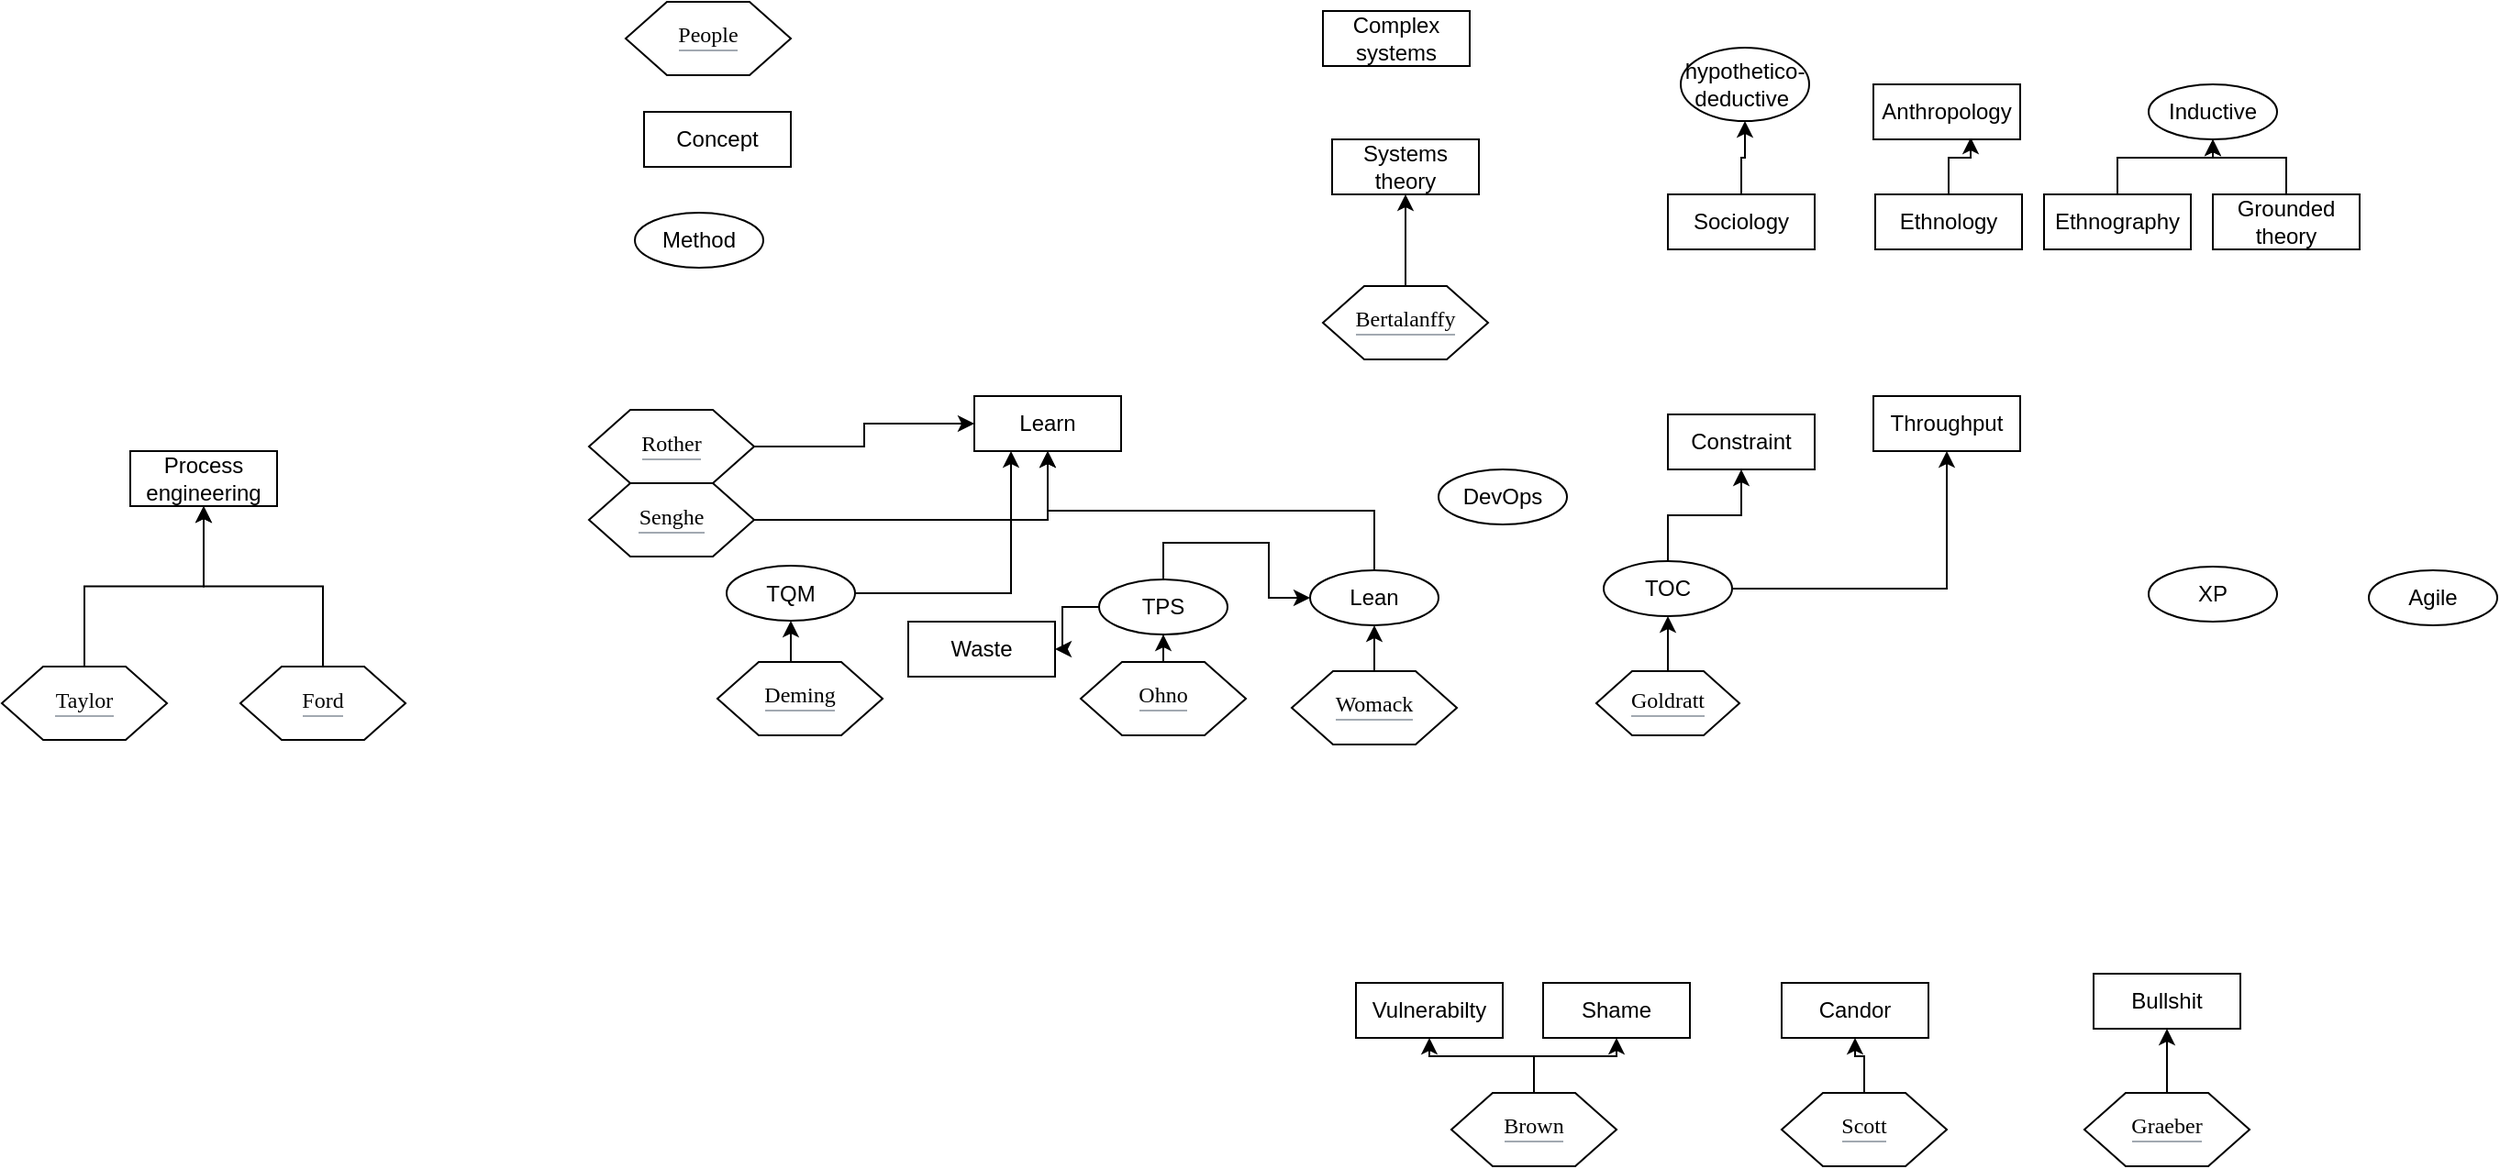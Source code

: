 <mxfile version="11.0.7" type="github"><diagram id="aU_oUr6b21yCWHy1t1FR" name="Page-1"><mxGraphModel dx="2037" dy="452" grid="1" gridSize="10" guides="1" tooltips="1" connect="1" arrows="1" fold="1" page="1" pageScale="1" pageWidth="1169" pageHeight="827" math="0" shadow="0"><root><mxCell id="0"/><mxCell id="1" parent="0"/><mxCell id="r_cpTrKCeX2HNdLKLTqa-1" value="Complex&lt;br&gt;systems" style="rounded=0;whiteSpace=wrap;html=1;" vertex="1" parent="1"><mxGeometry x="400" y="80" width="80" height="30" as="geometry"/></mxCell><mxCell id="r_cpTrKCeX2HNdLKLTqa-2" value="Systems&lt;br&gt;theory" style="rounded=0;whiteSpace=wrap;html=1;" vertex="1" parent="1"><mxGeometry x="405" y="150" width="80" height="30" as="geometry"/></mxCell><mxCell id="r_cpTrKCeX2HNdLKLTqa-43" style="edgeStyle=orthogonalEdgeStyle;rounded=0;orthogonalLoop=1;jettySize=auto;html=1;exitX=0.5;exitY=0;exitDx=0;exitDy=0;fontSize=12;" edge="1" parent="1" source="r_cpTrKCeX2HNdLKLTqa-3" target="r_cpTrKCeX2HNdLKLTqa-29"><mxGeometry relative="1" as="geometry"/></mxCell><mxCell id="r_cpTrKCeX2HNdLKLTqa-3" value="Lean" style="ellipse;whiteSpace=wrap;html=1;" vertex="1" parent="1"><mxGeometry x="393" y="385" width="70" height="30" as="geometry"/></mxCell><mxCell id="r_cpTrKCeX2HNdLKLTqa-5" value="DevOps" style="ellipse;whiteSpace=wrap;html=1;" vertex="1" parent="1"><mxGeometry x="463" y="330" width="70" height="30" as="geometry"/></mxCell><mxCell id="r_cpTrKCeX2HNdLKLTqa-6" value="XP" style="ellipse;whiteSpace=wrap;html=1;" vertex="1" parent="1"><mxGeometry x="850" y="383" width="70" height="30" as="geometry"/></mxCell><mxCell id="r_cpTrKCeX2HNdLKLTqa-52" style="edgeStyle=orthogonalEdgeStyle;rounded=0;orthogonalLoop=1;jettySize=auto;html=1;fontSize=12;" edge="1" parent="1" source="r_cpTrKCeX2HNdLKLTqa-7" target="r_cpTrKCeX2HNdLKLTqa-49"><mxGeometry relative="1" as="geometry"/></mxCell><mxCell id="r_cpTrKCeX2HNdLKLTqa-53" style="edgeStyle=orthogonalEdgeStyle;rounded=0;orthogonalLoop=1;jettySize=auto;html=1;fontSize=12;" edge="1" parent="1" source="r_cpTrKCeX2HNdLKLTqa-7" target="r_cpTrKCeX2HNdLKLTqa-51"><mxGeometry relative="1" as="geometry"/></mxCell><mxCell id="r_cpTrKCeX2HNdLKLTqa-7" value="TOC" style="ellipse;whiteSpace=wrap;html=1;" vertex="1" parent="1"><mxGeometry x="553" y="380" width="70" height="30" as="geometry"/></mxCell><mxCell id="r_cpTrKCeX2HNdLKLTqa-46" style="edgeStyle=orthogonalEdgeStyle;rounded=0;orthogonalLoop=1;jettySize=auto;html=1;fontSize=12;" edge="1" parent="1" source="r_cpTrKCeX2HNdLKLTqa-9" target="r_cpTrKCeX2HNdLKLTqa-2"><mxGeometry relative="1" as="geometry"/></mxCell><mxCell id="r_cpTrKCeX2HNdLKLTqa-9" value="&lt;h1 id=&quot;firstHeading&quot; class=&quot;firstHeading&quot; lang=&quot;en&quot; style=&quot;background: none; font-weight: normal; margin: 0px 0px 0.25em; overflow: visible; padding: 0px; border-bottom: 1px solid rgb(162, 169, 177); font-size: 12px; line-height: 1.3; font-family: &amp;quot;linux libertine&amp;quot;, georgia, times, serif; white-space: normal;&quot;&gt;Bertalanffy&lt;/h1&gt;" style="shape=hexagon;perimeter=hexagonPerimeter2;whiteSpace=wrap;html=1;fontSize=12;" vertex="1" parent="1"><mxGeometry x="400" y="230" width="90" height="40" as="geometry"/></mxCell><mxCell id="r_cpTrKCeX2HNdLKLTqa-24" style="edgeStyle=orthogonalEdgeStyle;rounded=0;orthogonalLoop=1;jettySize=auto;html=1;exitX=0.5;exitY=0;exitDx=0;exitDy=0;fontSize=12;" edge="1" parent="1" source="r_cpTrKCeX2HNdLKLTqa-14" target="r_cpTrKCeX2HNdLKLTqa-7"><mxGeometry relative="1" as="geometry"/></mxCell><mxCell id="r_cpTrKCeX2HNdLKLTqa-14" value="&lt;h1 id=&quot;firstHeading&quot; class=&quot;firstHeading&quot; lang=&quot;en&quot; style=&quot;background: none ; font-weight: normal ; margin: 0px 0px 0.25em ; overflow: visible ; padding: 0px ; border-bottom: 1px solid rgb(162 , 169 , 177) ; font-size: 12px ; line-height: 1.3 ; font-family: &amp;#34;linux libertine&amp;#34; , &amp;#34;georgia&amp;#34; , &amp;#34;times&amp;#34; , serif ; white-space: normal&quot;&gt;Goldratt&lt;/h1&gt;" style="shape=hexagon;perimeter=hexagonPerimeter2;whiteSpace=wrap;html=1;fontSize=12;" vertex="1" parent="1"><mxGeometry x="549" y="440" width="78" height="35" as="geometry"/></mxCell><mxCell id="r_cpTrKCeX2HNdLKLTqa-15" value="&lt;h1 id=&quot;firstHeading&quot; class=&quot;firstHeading&quot; lang=&quot;en&quot; style=&quot;background: none ; font-weight: normal ; margin: 0px 0px 0.25em ; overflow: visible ; padding: 0px ; border-bottom: 1px solid rgb(162 , 169 , 177) ; font-size: 12px ; line-height: 1.3 ; font-family: &amp;#34;linux libertine&amp;#34; , &amp;#34;georgia&amp;#34; , &amp;#34;times&amp;#34; , serif ; white-space: normal&quot;&gt;People&lt;/h1&gt;" style="shape=hexagon;perimeter=hexagonPerimeter2;whiteSpace=wrap;html=1;fontSize=12;" vertex="1" parent="1"><mxGeometry x="20" y="75" width="90" height="40" as="geometry"/></mxCell><mxCell id="r_cpTrKCeX2HNdLKLTqa-16" value="Concept" style="rounded=0;whiteSpace=wrap;html=1;" vertex="1" parent="1"><mxGeometry x="30" y="135" width="80" height="30" as="geometry"/></mxCell><mxCell id="r_cpTrKCeX2HNdLKLTqa-17" value="Method" style="ellipse;whiteSpace=wrap;html=1;" vertex="1" parent="1"><mxGeometry x="25" y="190" width="70" height="30" as="geometry"/></mxCell><mxCell id="r_cpTrKCeX2HNdLKLTqa-25" style="edgeStyle=orthogonalEdgeStyle;rounded=0;orthogonalLoop=1;jettySize=auto;html=1;fontSize=12;" edge="1" parent="1" source="r_cpTrKCeX2HNdLKLTqa-18" target="r_cpTrKCeX2HNdLKLTqa-3"><mxGeometry relative="1" as="geometry"/></mxCell><mxCell id="r_cpTrKCeX2HNdLKLTqa-18" value="&lt;h1 id=&quot;firstHeading&quot; class=&quot;firstHeading&quot; lang=&quot;en&quot; style=&quot;background: none ; font-weight: normal ; margin: 0px 0px 0.25em ; overflow: visible ; padding: 0px ; border-bottom: 1px solid rgb(162 , 169 , 177) ; font-size: 12px ; line-height: 1.3 ; font-family: &amp;#34;linux libertine&amp;#34; , &amp;#34;georgia&amp;#34; , &amp;#34;times&amp;#34; , serif ; white-space: normal&quot;&gt;Womack&lt;/h1&gt;" style="shape=hexagon;perimeter=hexagonPerimeter2;whiteSpace=wrap;html=1;fontSize=12;" vertex="1" parent="1"><mxGeometry x="383" y="440" width="90" height="40" as="geometry"/></mxCell><mxCell id="r_cpTrKCeX2HNdLKLTqa-38" style="edgeStyle=orthogonalEdgeStyle;rounded=0;orthogonalLoop=1;jettySize=auto;html=1;fontSize=12;" edge="1" parent="1" source="r_cpTrKCeX2HNdLKLTqa-19" target="r_cpTrKCeX2HNdLKLTqa-22"><mxGeometry relative="1" as="geometry"/></mxCell><mxCell id="r_cpTrKCeX2HNdLKLTqa-39" style="edgeStyle=orthogonalEdgeStyle;rounded=0;orthogonalLoop=1;jettySize=auto;html=1;fontSize=12;" edge="1" parent="1" source="r_cpTrKCeX2HNdLKLTqa-19" target="r_cpTrKCeX2HNdLKLTqa-21"><mxGeometry relative="1" as="geometry"/></mxCell><mxCell id="r_cpTrKCeX2HNdLKLTqa-19" value="&lt;h1 id=&quot;firstHeading&quot; class=&quot;firstHeading&quot; lang=&quot;en&quot; style=&quot;background: none ; font-weight: normal ; margin: 0px 0px 0.25em ; overflow: visible ; padding: 0px ; border-bottom: 1px solid rgb(162 , 169 , 177) ; font-size: 12px ; line-height: 1.3 ; font-family: &amp;#34;linux libertine&amp;#34; , &amp;#34;georgia&amp;#34; , &amp;#34;times&amp;#34; , serif ; white-space: normal&quot;&gt;Brown&lt;/h1&gt;" style="shape=hexagon;perimeter=hexagonPerimeter2;whiteSpace=wrap;html=1;fontSize=12;" vertex="1" parent="1"><mxGeometry x="470" y="670" width="90" height="40" as="geometry"/></mxCell><mxCell id="r_cpTrKCeX2HNdLKLTqa-21" value="Vulnerabilty" style="rounded=0;whiteSpace=wrap;html=1;" vertex="1" parent="1"><mxGeometry x="418" y="610" width="80" height="30" as="geometry"/></mxCell><mxCell id="r_cpTrKCeX2HNdLKLTqa-22" value="Shame" style="rounded=0;whiteSpace=wrap;html=1;" vertex="1" parent="1"><mxGeometry x="520" y="610" width="80" height="30" as="geometry"/></mxCell><mxCell id="r_cpTrKCeX2HNdLKLTqa-31" style="edgeStyle=orthogonalEdgeStyle;rounded=0;orthogonalLoop=1;jettySize=auto;html=1;exitX=0.5;exitY=0;exitDx=0;exitDy=0;entryX=0;entryY=0.5;entryDx=0;entryDy=0;fontSize=12;" edge="1" parent="1" source="r_cpTrKCeX2HNdLKLTqa-63" target="r_cpTrKCeX2HNdLKLTqa-3"><mxGeometry relative="1" as="geometry"/></mxCell><mxCell id="r_cpTrKCeX2HNdLKLTqa-65" style="edgeStyle=orthogonalEdgeStyle;rounded=0;orthogonalLoop=1;jettySize=auto;html=1;fontSize=12;" edge="1" parent="1" source="r_cpTrKCeX2HNdLKLTqa-23" target="r_cpTrKCeX2HNdLKLTqa-63"><mxGeometry relative="1" as="geometry"/></mxCell><mxCell id="r_cpTrKCeX2HNdLKLTqa-23" value="&lt;h1 id=&quot;firstHeading&quot; class=&quot;firstHeading&quot; lang=&quot;en&quot; style=&quot;background: none ; font-weight: normal ; margin: 0px 0px 0.25em ; overflow: visible ; padding: 0px ; border-bottom: 1px solid rgb(162 , 169 , 177) ; font-size: 12px ; line-height: 1.3 ; font-family: &amp;#34;linux libertine&amp;#34; , &amp;#34;georgia&amp;#34; , &amp;#34;times&amp;#34; , serif ; white-space: normal&quot;&gt;Ohno&lt;/h1&gt;" style="shape=hexagon;perimeter=hexagonPerimeter2;whiteSpace=wrap;html=1;fontSize=12;" vertex="1" parent="1"><mxGeometry x="268" y="435" width="90" height="40" as="geometry"/></mxCell><mxCell id="r_cpTrKCeX2HNdLKLTqa-30" style="edgeStyle=orthogonalEdgeStyle;rounded=0;orthogonalLoop=1;jettySize=auto;html=1;exitX=0.5;exitY=0;exitDx=0;exitDy=0;entryX=0.5;entryY=1;entryDx=0;entryDy=0;fontSize=12;" edge="1" parent="1" source="r_cpTrKCeX2HNdLKLTqa-26" target="r_cpTrKCeX2HNdLKLTqa-28"><mxGeometry relative="1" as="geometry"/></mxCell><mxCell id="r_cpTrKCeX2HNdLKLTqa-26" value="&lt;h1 id=&quot;firstHeading&quot; class=&quot;firstHeading&quot; lang=&quot;en&quot; style=&quot;background: none ; font-weight: normal ; margin: 0px 0px 0.25em ; overflow: visible ; padding: 0px ; border-bottom: 1px solid rgb(162 , 169 , 177) ; font-size: 12px ; line-height: 1.3 ; font-family: &amp;#34;linux libertine&amp;#34; , &amp;#34;georgia&amp;#34; , &amp;#34;times&amp;#34; , serif ; white-space: normal&quot;&gt;Deming&lt;/h1&gt;" style="shape=hexagon;perimeter=hexagonPerimeter2;whiteSpace=wrap;html=1;fontSize=12;" vertex="1" parent="1"><mxGeometry x="70" y="435" width="90" height="40" as="geometry"/></mxCell><mxCell id="r_cpTrKCeX2HNdLKLTqa-68" style="edgeStyle=orthogonalEdgeStyle;rounded=0;orthogonalLoop=1;jettySize=auto;html=1;entryX=0.25;entryY=1;entryDx=0;entryDy=0;fontSize=12;" edge="1" parent="1" source="r_cpTrKCeX2HNdLKLTqa-28" target="r_cpTrKCeX2HNdLKLTqa-29"><mxGeometry relative="1" as="geometry"/></mxCell><mxCell id="r_cpTrKCeX2HNdLKLTqa-28" value="TQM" style="ellipse;whiteSpace=wrap;html=1;" vertex="1" parent="1"><mxGeometry x="75" y="382.5" width="70" height="30" as="geometry"/></mxCell><mxCell id="r_cpTrKCeX2HNdLKLTqa-29" value="Learn" style="rounded=0;whiteSpace=wrap;html=1;" vertex="1" parent="1"><mxGeometry x="210" y="290" width="80" height="30" as="geometry"/></mxCell><mxCell id="r_cpTrKCeX2HNdLKLTqa-32" value="Candor" style="rounded=0;whiteSpace=wrap;html=1;" vertex="1" parent="1"><mxGeometry x="650" y="610" width="80" height="30" as="geometry"/></mxCell><mxCell id="r_cpTrKCeX2HNdLKLTqa-36" style="edgeStyle=orthogonalEdgeStyle;rounded=0;orthogonalLoop=1;jettySize=auto;html=1;entryX=0.5;entryY=1;entryDx=0;entryDy=0;fontSize=12;" edge="1" parent="1" source="r_cpTrKCeX2HNdLKLTqa-33" target="r_cpTrKCeX2HNdLKLTqa-32"><mxGeometry relative="1" as="geometry"/></mxCell><mxCell id="r_cpTrKCeX2HNdLKLTqa-33" value="&lt;h1 id=&quot;firstHeading&quot; class=&quot;firstHeading&quot; lang=&quot;en&quot; style=&quot;background: none ; font-weight: normal ; margin: 0px 0px 0.25em ; overflow: visible ; padding: 0px ; border-bottom: 1px solid rgb(162 , 169 , 177) ; font-size: 12px ; line-height: 1.3 ; font-family: &amp;#34;linux libertine&amp;#34; , &amp;#34;georgia&amp;#34; , &amp;#34;times&amp;#34; , serif ; white-space: normal&quot;&gt;Scott&lt;/h1&gt;" style="shape=hexagon;perimeter=hexagonPerimeter2;whiteSpace=wrap;html=1;fontSize=12;" vertex="1" parent="1"><mxGeometry x="650" y="670" width="90" height="40" as="geometry"/></mxCell><mxCell id="r_cpTrKCeX2HNdLKLTqa-34" value="Bullshit" style="rounded=0;whiteSpace=wrap;html=1;" vertex="1" parent="1"><mxGeometry x="820" y="605" width="80" height="30" as="geometry"/></mxCell><mxCell id="r_cpTrKCeX2HNdLKLTqa-37" style="edgeStyle=orthogonalEdgeStyle;rounded=0;orthogonalLoop=1;jettySize=auto;html=1;fontSize=12;" edge="1" parent="1" source="r_cpTrKCeX2HNdLKLTqa-35" target="r_cpTrKCeX2HNdLKLTqa-34"><mxGeometry relative="1" as="geometry"/></mxCell><mxCell id="r_cpTrKCeX2HNdLKLTqa-35" value="&lt;h1 id=&quot;firstHeading&quot; class=&quot;firstHeading&quot; lang=&quot;en&quot; style=&quot;background: none ; font-weight: normal ; margin: 0px 0px 0.25em ; overflow: visible ; padding: 0px ; border-bottom: 1px solid rgb(162 , 169 , 177) ; font-size: 12px ; line-height: 1.3 ; font-family: &amp;#34;linux libertine&amp;#34; , &amp;#34;georgia&amp;#34; , &amp;#34;times&amp;#34; , serif ; white-space: normal&quot;&gt;Graeber&lt;/h1&gt;" style="shape=hexagon;perimeter=hexagonPerimeter2;whiteSpace=wrap;html=1;fontSize=12;" vertex="1" parent="1"><mxGeometry x="815" y="670" width="90" height="40" as="geometry"/></mxCell><mxCell id="r_cpTrKCeX2HNdLKLTqa-40" value="Agile" style="ellipse;whiteSpace=wrap;html=1;" vertex="1" parent="1"><mxGeometry x="970" y="385" width="70" height="30" as="geometry"/></mxCell><mxCell id="r_cpTrKCeX2HNdLKLTqa-45" style="edgeStyle=orthogonalEdgeStyle;rounded=0;orthogonalLoop=1;jettySize=auto;html=1;fontSize=12;" edge="1" parent="1" source="r_cpTrKCeX2HNdLKLTqa-44" target="r_cpTrKCeX2HNdLKLTqa-29"><mxGeometry relative="1" as="geometry"/></mxCell><mxCell id="r_cpTrKCeX2HNdLKLTqa-44" value="&lt;h1 id=&quot;firstHeading&quot; class=&quot;firstHeading&quot; lang=&quot;en&quot; style=&quot;background: none ; font-weight: normal ; margin: 0px 0px 0.25em ; overflow: visible ; padding: 0px ; border-bottom: 1px solid rgb(162 , 169 , 177) ; font-size: 12px ; line-height: 1.3 ; font-family: &amp;#34;linux libertine&amp;#34; , &amp;#34;georgia&amp;#34; , &amp;#34;times&amp;#34; , serif ; white-space: normal&quot;&gt;Senghe&lt;/h1&gt;" style="shape=hexagon;perimeter=hexagonPerimeter2;whiteSpace=wrap;html=1;fontSize=12;" vertex="1" parent="1"><mxGeometry y="337.5" width="90" height="40" as="geometry"/></mxCell><mxCell id="r_cpTrKCeX2HNdLKLTqa-48" style="edgeStyle=orthogonalEdgeStyle;rounded=0;orthogonalLoop=1;jettySize=auto;html=1;exitX=1;exitY=0.5;exitDx=0;exitDy=0;fontSize=12;" edge="1" parent="1" source="r_cpTrKCeX2HNdLKLTqa-47" target="r_cpTrKCeX2HNdLKLTqa-29"><mxGeometry relative="1" as="geometry"/></mxCell><mxCell id="r_cpTrKCeX2HNdLKLTqa-47" value="&lt;h1 id=&quot;firstHeading&quot; class=&quot;firstHeading&quot; lang=&quot;en&quot; style=&quot;background: none ; font-weight: normal ; margin: 0px 0px 0.25em ; overflow: visible ; padding: 0px ; border-bottom: 1px solid rgb(162 , 169 , 177) ; font-size: 12px ; line-height: 1.3 ; font-family: &amp;#34;linux libertine&amp;#34; , &amp;#34;georgia&amp;#34; , &amp;#34;times&amp;#34; , serif ; white-space: normal&quot;&gt;Rother&lt;/h1&gt;" style="shape=hexagon;perimeter=hexagonPerimeter2;whiteSpace=wrap;html=1;fontSize=12;" vertex="1" parent="1"><mxGeometry y="297.5" width="90" height="40" as="geometry"/></mxCell><mxCell id="r_cpTrKCeX2HNdLKLTqa-49" value="Constraint" style="rounded=0;whiteSpace=wrap;html=1;" vertex="1" parent="1"><mxGeometry x="588" y="300" width="80" height="30" as="geometry"/></mxCell><mxCell id="r_cpTrKCeX2HNdLKLTqa-51" value="Throughput" style="rounded=0;whiteSpace=wrap;html=1;" vertex="1" parent="1"><mxGeometry x="700" y="290" width="80" height="30" as="geometry"/></mxCell><mxCell id="r_cpTrKCeX2HNdLKLTqa-75" style="edgeStyle=orthogonalEdgeStyle;rounded=0;orthogonalLoop=1;jettySize=auto;html=1;entryX=0.5;entryY=1;entryDx=0;entryDy=0;fontSize=12;" edge="1" parent="1" source="r_cpTrKCeX2HNdLKLTqa-54" target="r_cpTrKCeX2HNdLKLTqa-72"><mxGeometry relative="1" as="geometry"/></mxCell><mxCell id="r_cpTrKCeX2HNdLKLTqa-54" value="Sociology" style="rounded=0;whiteSpace=wrap;html=1;" vertex="1" parent="1"><mxGeometry x="588" y="180" width="80" height="30" as="geometry"/></mxCell><mxCell id="r_cpTrKCeX2HNdLKLTqa-78" style="edgeStyle=orthogonalEdgeStyle;rounded=0;orthogonalLoop=1;jettySize=auto;html=1;entryX=0.663;entryY=0.967;entryDx=0;entryDy=0;entryPerimeter=0;fontSize=12;" edge="1" parent="1" source="r_cpTrKCeX2HNdLKLTqa-55" target="r_cpTrKCeX2HNdLKLTqa-77"><mxGeometry relative="1" as="geometry"/></mxCell><mxCell id="r_cpTrKCeX2HNdLKLTqa-55" value="Ethnology" style="rounded=0;whiteSpace=wrap;html=1;" vertex="1" parent="1"><mxGeometry x="701" y="180" width="80" height="30" as="geometry"/></mxCell><mxCell id="r_cpTrKCeX2HNdLKLTqa-76" style="edgeStyle=orthogonalEdgeStyle;rounded=0;orthogonalLoop=1;jettySize=auto;html=1;fontSize=12;" edge="1" parent="1" source="r_cpTrKCeX2HNdLKLTqa-56" target="r_cpTrKCeX2HNdLKLTqa-71"><mxGeometry relative="1" as="geometry"/></mxCell><mxCell id="r_cpTrKCeX2HNdLKLTqa-56" value="Grounded theory" style="rounded=0;whiteSpace=wrap;html=1;" vertex="1" parent="1"><mxGeometry x="885" y="180" width="80" height="30" as="geometry"/></mxCell><mxCell id="r_cpTrKCeX2HNdLKLTqa-57" style="edgeStyle=orthogonalEdgeStyle;rounded=0;orthogonalLoop=1;jettySize=auto;html=1;exitX=0.5;exitY=0;exitDx=0;exitDy=0;fontSize=12;" edge="1" parent="1" source="r_cpTrKCeX2HNdLKLTqa-58" target="r_cpTrKCeX2HNdLKLTqa-70"><mxGeometry relative="1" as="geometry"><mxPoint x="-55" y="420" as="targetPoint"/></mxGeometry></mxCell><mxCell id="r_cpTrKCeX2HNdLKLTqa-58" value="&lt;h1 id=&quot;firstHeading&quot; class=&quot;firstHeading&quot; lang=&quot;en&quot; style=&quot;background: none ; font-weight: normal ; margin: 0px 0px 0.25em ; overflow: visible ; padding: 0px ; border-bottom: 1px solid rgb(162 , 169 , 177) ; font-size: 12px ; line-height: 1.3 ; font-family: &amp;#34;linux libertine&amp;#34; , &amp;#34;georgia&amp;#34; , &amp;#34;times&amp;#34; , serif ; white-space: normal&quot;&gt;Ford&lt;/h1&gt;" style="shape=hexagon;perimeter=hexagonPerimeter2;whiteSpace=wrap;html=1;fontSize=12;" vertex="1" parent="1"><mxGeometry x="-190" y="437.5" width="90" height="40" as="geometry"/></mxCell><mxCell id="r_cpTrKCeX2HNdLKLTqa-60" style="edgeStyle=orthogonalEdgeStyle;rounded=0;orthogonalLoop=1;jettySize=auto;html=1;exitX=0.5;exitY=0;exitDx=0;exitDy=0;fontSize=12;" edge="1" parent="1" source="r_cpTrKCeX2HNdLKLTqa-61" target="r_cpTrKCeX2HNdLKLTqa-70"><mxGeometry relative="1" as="geometry"><mxPoint x="-185" y="420" as="targetPoint"/></mxGeometry></mxCell><mxCell id="r_cpTrKCeX2HNdLKLTqa-61" value="&lt;h1 id=&quot;firstHeading&quot; class=&quot;firstHeading&quot; lang=&quot;en&quot; style=&quot;background: none ; font-weight: normal ; margin: 0px 0px 0.25em ; overflow: visible ; padding: 0px ; border-bottom: 1px solid rgb(162 , 169 , 177) ; font-size: 12px ; line-height: 1.3 ; font-family: &amp;#34;linux libertine&amp;#34; , &amp;#34;georgia&amp;#34; , &amp;#34;times&amp;#34; , serif ; white-space: normal&quot;&gt;Taylor&lt;/h1&gt;" style="shape=hexagon;perimeter=hexagonPerimeter2;whiteSpace=wrap;html=1;fontSize=12;" vertex="1" parent="1"><mxGeometry x="-320" y="437.5" width="90" height="40" as="geometry"/></mxCell><mxCell id="r_cpTrKCeX2HNdLKLTqa-69" style="edgeStyle=orthogonalEdgeStyle;rounded=0;orthogonalLoop=1;jettySize=auto;html=1;fontSize=12;" edge="1" parent="1" source="r_cpTrKCeX2HNdLKLTqa-63" target="r_cpTrKCeX2HNdLKLTqa-66"><mxGeometry relative="1" as="geometry"/></mxCell><mxCell id="r_cpTrKCeX2HNdLKLTqa-63" value="TPS" style="ellipse;whiteSpace=wrap;html=1;" vertex="1" parent="1"><mxGeometry x="278" y="390" width="70" height="30" as="geometry"/></mxCell><mxCell id="r_cpTrKCeX2HNdLKLTqa-66" value="Waste" style="rounded=0;whiteSpace=wrap;html=1;" vertex="1" parent="1"><mxGeometry x="174" y="413" width="80" height="30" as="geometry"/></mxCell><mxCell id="r_cpTrKCeX2HNdLKLTqa-70" value="Process&lt;br&gt;engineering" style="rounded=0;whiteSpace=wrap;html=1;" vertex="1" parent="1"><mxGeometry x="-250" y="320" width="80" height="30" as="geometry"/></mxCell><mxCell id="r_cpTrKCeX2HNdLKLTqa-71" value="Inductive" style="ellipse;whiteSpace=wrap;html=1;" vertex="1" parent="1"><mxGeometry x="850" y="120" width="70" height="30" as="geometry"/></mxCell><mxCell id="r_cpTrKCeX2HNdLKLTqa-72" value="hypothetico-deductive&amp;nbsp;" style="ellipse;whiteSpace=wrap;html=1;" vertex="1" parent="1"><mxGeometry x="595" y="100" width="70" height="40" as="geometry"/></mxCell><mxCell id="r_cpTrKCeX2HNdLKLTqa-77" value="Anthropology" style="rounded=0;whiteSpace=wrap;html=1;" vertex="1" parent="1"><mxGeometry x="700" y="120" width="80" height="30" as="geometry"/></mxCell><mxCell id="r_cpTrKCeX2HNdLKLTqa-80" style="edgeStyle=orthogonalEdgeStyle;rounded=0;orthogonalLoop=1;jettySize=auto;html=1;fontSize=12;" edge="1" parent="1" source="r_cpTrKCeX2HNdLKLTqa-79" target="r_cpTrKCeX2HNdLKLTqa-71"><mxGeometry relative="1" as="geometry"/></mxCell><mxCell id="r_cpTrKCeX2HNdLKLTqa-79" value="Ethnography" style="rounded=0;whiteSpace=wrap;html=1;" vertex="1" parent="1"><mxGeometry x="793" y="180" width="80" height="30" as="geometry"/></mxCell></root></mxGraphModel></diagram></mxfile>